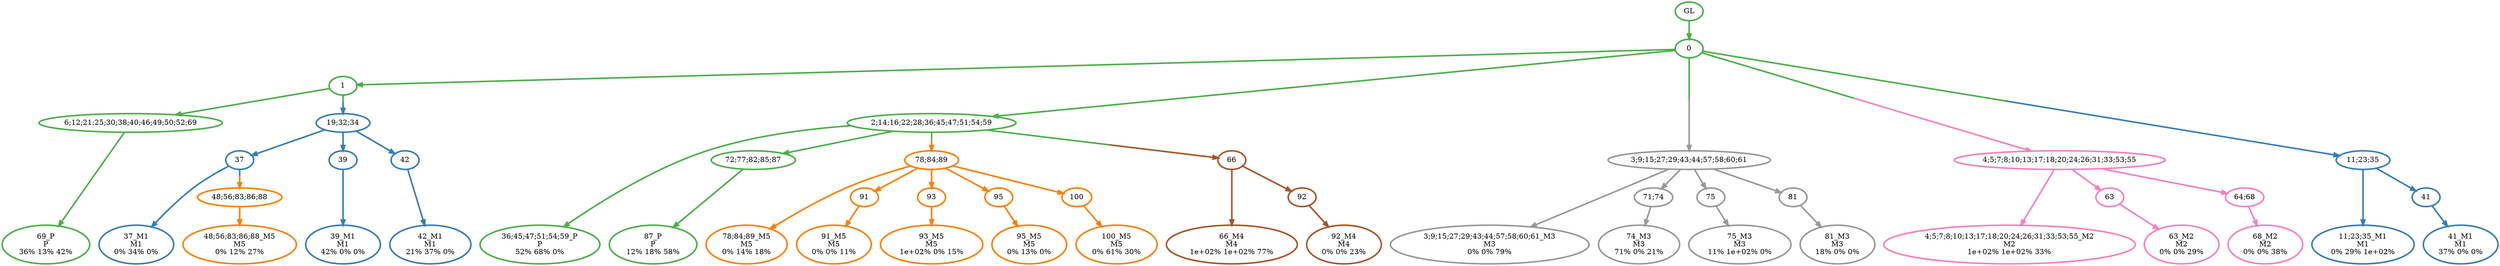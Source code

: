 digraph T {
	{
		rank=same
		45 [penwidth=3,colorscheme=set19,color=3,label="69_P\nP\n36% 13% 42%"]
		43 [penwidth=3,colorscheme=set19,color=3,label="36;45;47;51;54;59_P\nP\n52% 68% 0%"]
		41 [penwidth=3,colorscheme=set19,color=3,label="87_P\nP\n12% 18% 58%"]
		39 [penwidth=3,colorscheme=set19,color=2,label="37_M1\nM1\n0% 34% 0%"]
		37 [penwidth=3,colorscheme=set19,color=2,label="39_M1\nM1\n42% 0% 0%"]
		35 [penwidth=3,colorscheme=set19,color=2,label="42_M1\nM1\n21% 37% 0%"]
		34 [penwidth=3,colorscheme=set19,color=2,label="11;23;35_M1\nM1\n0% 29% 1e+02%"]
		32 [penwidth=3,colorscheme=set19,color=2,label="41_M1\nM1\n37% 0% 0%"]
		31 [penwidth=3,colorscheme=set19,color=8,label="4;5;7;8;10;13;17;18;20;24;26;31;33;53;55_M2\nM2\n1e+02% 1e+02% 33%"]
		29 [penwidth=3,colorscheme=set19,color=8,label="63_M2\nM2\n0% 0% 29%"]
		27 [penwidth=3,colorscheme=set19,color=8,label="68_M2\nM2\n0% 0% 38%"]
		26 [penwidth=3,colorscheme=set19,color=9,label="3;9;15;27;29;43;44;57;58;60;61_M3\nM3\n0% 0% 79%"]
		24 [penwidth=3,colorscheme=set19,color=9,label="74_M3\nM3\n71% 0% 21%"]
		22 [penwidth=3,colorscheme=set19,color=9,label="75_M3\nM3\n11% 1e+02% 0%"]
		20 [penwidth=3,colorscheme=set19,color=9,label="81_M3\nM3\n18% 0% 0%"]
		19 [penwidth=3,colorscheme=set19,color=7,label="66_M4\nM4\n1e+02% 1e+02% 77%"]
		17 [penwidth=3,colorscheme=set19,color=7,label="92_M4\nM4\n0% 0% 23%"]
		16 [penwidth=3,colorscheme=set19,color=5,label="48;56;83;86;88_M5\nM5\n0% 12% 27%"]
		15 [penwidth=3,colorscheme=set19,color=5,label="78;84;89_M5\nM5\n0% 14% 18%"]
		13 [penwidth=3,colorscheme=set19,color=5,label="91_M5\nM5\n0% 0% 11%"]
		11 [penwidth=3,colorscheme=set19,color=5,label="93_M5\nM5\n1e+02% 0% 15%"]
		9 [penwidth=3,colorscheme=set19,color=5,label="95_M5\nM5\n0% 13% 0%"]
		7 [penwidth=3,colorscheme=set19,color=5,label="100_M5\nM5\n0% 61% 30%"]
	}
	49 [penwidth=3,colorscheme=set19,color=3,label="GL"]
	48 [penwidth=3,colorscheme=set19,color=3,label="0"]
	47 [penwidth=3,colorscheme=set19,color=3,label="1"]
	46 [penwidth=3,colorscheme=set19,color=3,label="6;12;21;25;30;38;40;46;49;50;52;69"]
	44 [penwidth=3,colorscheme=set19,color=3,label="2;14;16;22;28;36;45;47;51;54;59"]
	42 [penwidth=3,colorscheme=set19,color=3,label="72;77;82;85;87"]
	40 [penwidth=3,colorscheme=set19,color=2,label="37"]
	38 [penwidth=3,colorscheme=set19,color=2,label="39"]
	36 [penwidth=3,colorscheme=set19,color=2,label="42"]
	33 [penwidth=3,colorscheme=set19,color=2,label="41"]
	30 [penwidth=3,colorscheme=set19,color=8,label="63"]
	28 [penwidth=3,colorscheme=set19,color=8,label="64;68"]
	25 [penwidth=3,colorscheme=set19,color=9,label="71;74"]
	23 [penwidth=3,colorscheme=set19,color=9,label="75"]
	21 [penwidth=3,colorscheme=set19,color=9,label="81"]
	18 [penwidth=3,colorscheme=set19,color=7,label="92"]
	14 [penwidth=3,colorscheme=set19,color=5,label="91"]
	12 [penwidth=3,colorscheme=set19,color=5,label="93"]
	10 [penwidth=3,colorscheme=set19,color=5,label="95"]
	8 [penwidth=3,colorscheme=set19,color=5,label="100"]
	6 [penwidth=3,colorscheme=set19,color=5,label="48;56;83;86;88"]
	5 [penwidth=3,colorscheme=set19,color=5,label="78;84;89"]
	4 [penwidth=3,colorscheme=set19,color=7,label="66"]
	3 [penwidth=3,colorscheme=set19,color=9,label="3;9;15;27;29;43;44;57;58;60;61"]
	2 [penwidth=3,colorscheme=set19,color=8,label="4;5;7;8;10;13;17;18;20;24;26;31;33;53;55"]
	1 [penwidth=3,colorscheme=set19,color=2,label="19;32;34"]
	0 [penwidth=3,colorscheme=set19,color=2,label="11;23;35"]
	49 -> 48 [penwidth=3,colorscheme=set19,color=3]
	48 -> 47 [penwidth=3,colorscheme=set19,color=3]
	48 -> 44 [penwidth=3,colorscheme=set19,color=3]
	48 -> 3 [penwidth=3,colorscheme=set19,color="3;0.5:9"]
	48 -> 2 [penwidth=3,colorscheme=set19,color="3;0.5:8"]
	48 -> 0 [penwidth=3,colorscheme=set19,color="3;0.5:2"]
	47 -> 46 [penwidth=3,colorscheme=set19,color=3]
	47 -> 1 [penwidth=3,colorscheme=set19,color="3;0.5:2"]
	46 -> 45 [penwidth=3,colorscheme=set19,color=3]
	44 -> 43 [penwidth=3,colorscheme=set19,color=3]
	44 -> 42 [penwidth=3,colorscheme=set19,color=3]
	44 -> 5 [penwidth=3,colorscheme=set19,color="3;0.5:5"]
	44 -> 4 [penwidth=3,colorscheme=set19,color="3;0.5:7"]
	42 -> 41 [penwidth=3,colorscheme=set19,color=3]
	40 -> 39 [penwidth=3,colorscheme=set19,color=2]
	40 -> 6 [penwidth=3,colorscheme=set19,color="2;0.5:5"]
	38 -> 37 [penwidth=3,colorscheme=set19,color=2]
	36 -> 35 [penwidth=3,colorscheme=set19,color=2]
	33 -> 32 [penwidth=3,colorscheme=set19,color=2]
	30 -> 29 [penwidth=3,colorscheme=set19,color=8]
	28 -> 27 [penwidth=3,colorscheme=set19,color=8]
	25 -> 24 [penwidth=3,colorscheme=set19,color=9]
	23 -> 22 [penwidth=3,colorscheme=set19,color=9]
	21 -> 20 [penwidth=3,colorscheme=set19,color=9]
	18 -> 17 [penwidth=3,colorscheme=set19,color=7]
	14 -> 13 [penwidth=3,colorscheme=set19,color=5]
	12 -> 11 [penwidth=3,colorscheme=set19,color=5]
	10 -> 9 [penwidth=3,colorscheme=set19,color=5]
	8 -> 7 [penwidth=3,colorscheme=set19,color=5]
	6 -> 16 [penwidth=3,colorscheme=set19,color=5]
	5 -> 15 [penwidth=3,colorscheme=set19,color=5]
	5 -> 14 [penwidth=3,colorscheme=set19,color=5]
	5 -> 12 [penwidth=3,colorscheme=set19,color=5]
	5 -> 10 [penwidth=3,colorscheme=set19,color=5]
	5 -> 8 [penwidth=3,colorscheme=set19,color=5]
	4 -> 19 [penwidth=3,colorscheme=set19,color=7]
	4 -> 18 [penwidth=3,colorscheme=set19,color=7]
	3 -> 26 [penwidth=3,colorscheme=set19,color=9]
	3 -> 25 [penwidth=3,colorscheme=set19,color=9]
	3 -> 23 [penwidth=3,colorscheme=set19,color=9]
	3 -> 21 [penwidth=3,colorscheme=set19,color=9]
	2 -> 31 [penwidth=3,colorscheme=set19,color=8]
	2 -> 30 [penwidth=3,colorscheme=set19,color=8]
	2 -> 28 [penwidth=3,colorscheme=set19,color=8]
	1 -> 40 [penwidth=3,colorscheme=set19,color=2]
	1 -> 38 [penwidth=3,colorscheme=set19,color=2]
	1 -> 36 [penwidth=3,colorscheme=set19,color=2]
	0 -> 34 [penwidth=3,colorscheme=set19,color=2]
	0 -> 33 [penwidth=3,colorscheme=set19,color=2]
}
